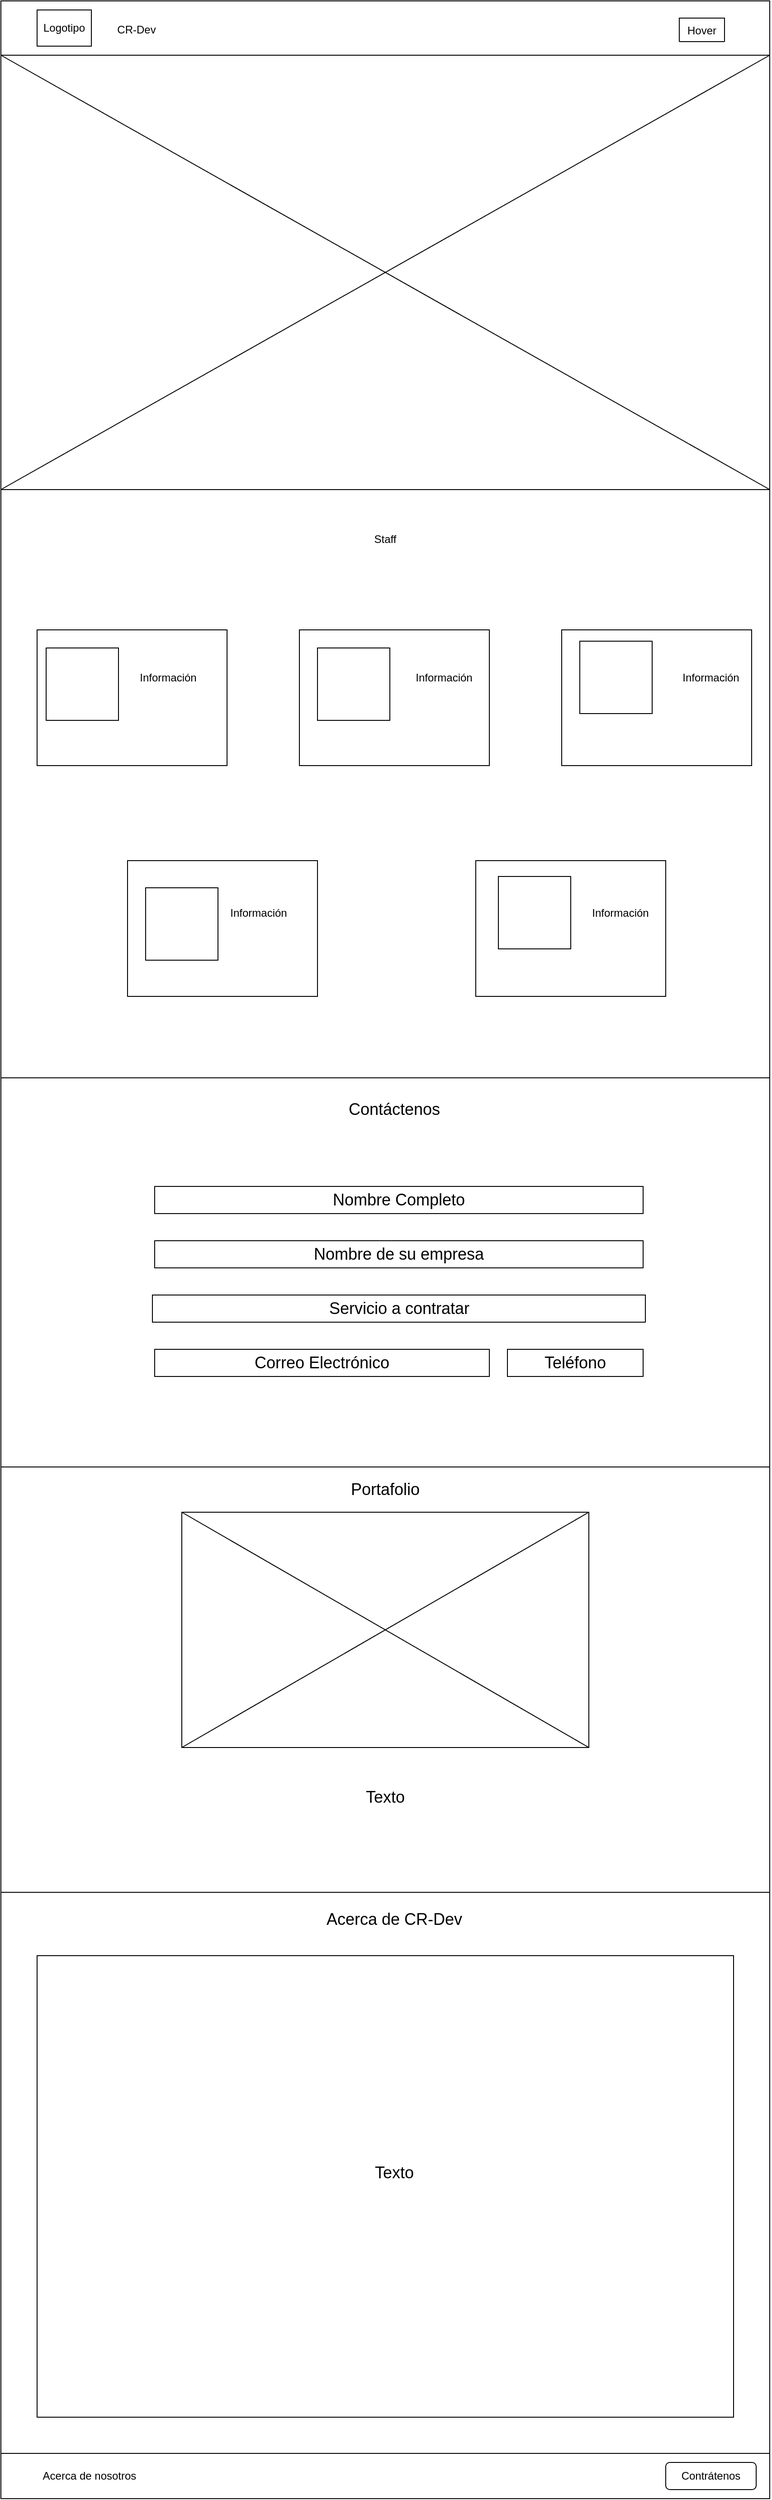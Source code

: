 <mxfile version="19.0.3" type="device"><diagram id="ePgAnol_d9ruSeDLIOE7" name="Página-1"><mxGraphModel dx="1278" dy="641" grid="1" gridSize="10" guides="1" tooltips="1" connect="1" arrows="1" fold="1" page="1" pageScale="1" pageWidth="827" pageHeight="1169" math="0" shadow="0"><root><mxCell id="0"/><mxCell id="1" parent="0"/><mxCell id="7AWssKxvSoz5bympUw92-2" value="" style="rounded=0;whiteSpace=wrap;html=1;" vertex="1" parent="1"><mxGeometry x="50" y="40" width="850" height="60" as="geometry"/></mxCell><mxCell id="7AWssKxvSoz5bympUw92-86" value="" style="rounded=0;whiteSpace=wrap;html=1;fontSize=18;" vertex="1" parent="1"><mxGeometry x="50" y="580" width="850" height="650" as="geometry"/></mxCell><mxCell id="7AWssKxvSoz5bympUw92-1" value="" style="rounded=0;whiteSpace=wrap;html=1;" vertex="1" parent="1"><mxGeometry x="50" y="40" width="850" height="2760" as="geometry"/></mxCell><mxCell id="7AWssKxvSoz5bympUw92-83" value="" style="rounded=0;whiteSpace=wrap;html=1;fontSize=18;" vertex="1" parent="1"><mxGeometry x="50" y="1230" width="850" height="430" as="geometry"/></mxCell><mxCell id="7AWssKxvSoz5bympUw92-4" value="Logotipo" style="rounded=0;whiteSpace=wrap;html=1;" vertex="1" parent="1"><mxGeometry x="90" y="50" width="60" height="40" as="geometry"/></mxCell><mxCell id="7AWssKxvSoz5bympUw92-15" value="CR-Dev" style="text;html=1;strokeColor=none;fillColor=none;align=center;verticalAlign=middle;whiteSpace=wrap;rounded=0;" vertex="1" parent="1"><mxGeometry x="170" y="57" width="60" height="30" as="geometry"/></mxCell><mxCell id="7AWssKxvSoz5bympUw92-18" value="" style="rounded=0;whiteSpace=wrap;html=1;" vertex="1" parent="1"><mxGeometry x="50" y="2750" width="850" height="50" as="geometry"/></mxCell><mxCell id="7AWssKxvSoz5bympUw92-21" value="Acerca de nosotros" style="text;html=1;strokeColor=none;fillColor=none;align=center;verticalAlign=middle;whiteSpace=wrap;rounded=0;" vertex="1" parent="1"><mxGeometry x="77.5" y="2760" width="140" height="30" as="geometry"/></mxCell><mxCell id="7AWssKxvSoz5bympUw92-25" value="Contrátenos" style="rounded=1;whiteSpace=wrap;html=1;" vertex="1" parent="1"><mxGeometry x="785" y="2760" width="100" height="30" as="geometry"/></mxCell><mxCell id="7AWssKxvSoz5bympUw92-26" value="Hover" style="swimlane;fontStyle=0;childLayout=stackLayout;horizontal=1;startSize=26;fillColor=none;horizontalStack=0;resizeParent=1;resizeParentMax=0;resizeLast=0;collapsible=1;marginBottom=0;" vertex="1" collapsed="1" parent="1"><mxGeometry x="800" y="59" width="50" height="26" as="geometry"><mxRectangle x="800" y="59" width="140" height="130" as="alternateBounds"/></mxGeometry></mxCell><mxCell id="7AWssKxvSoz5bympUw92-27" value="Staff" style="text;strokeColor=none;fillColor=none;align=left;verticalAlign=top;spacingLeft=4;spacingRight=4;overflow=hidden;rotatable=0;points=[[0,0.5],[1,0.5]];portConstraint=eastwest;" vertex="1" parent="7AWssKxvSoz5bympUw92-26"><mxGeometry y="26" width="140" height="26" as="geometry"/></mxCell><mxCell id="7AWssKxvSoz5bympUw92-28" value="Acerca de nosotros" style="text;strokeColor=none;fillColor=none;align=left;verticalAlign=top;spacingLeft=4;spacingRight=4;overflow=hidden;rotatable=0;points=[[0,0.5],[1,0.5]];portConstraint=eastwest;" vertex="1" parent="7AWssKxvSoz5bympUw92-26"><mxGeometry y="52" width="140" height="26" as="geometry"/></mxCell><mxCell id="7AWssKxvSoz5bympUw92-29" value="Portafolio&#10;" style="text;strokeColor=none;fillColor=none;align=left;verticalAlign=top;spacingLeft=4;spacingRight=4;overflow=hidden;rotatable=0;points=[[0,0.5],[1,0.5]];portConstraint=eastwest;" vertex="1" parent="7AWssKxvSoz5bympUw92-26"><mxGeometry y="78" width="140" height="26" as="geometry"/></mxCell><mxCell id="7AWssKxvSoz5bympUw92-30" value="Servicios" style="text;strokeColor=none;fillColor=none;align=left;verticalAlign=top;spacingLeft=4;spacingRight=4;overflow=hidden;rotatable=0;points=[[0,0.5],[1,0.5]];portConstraint=eastwest;" vertex="1" parent="7AWssKxvSoz5bympUw92-26"><mxGeometry y="104" width="140" height="26" as="geometry"/></mxCell><mxCell id="7AWssKxvSoz5bympUw92-32" value="" style="rounded=0;whiteSpace=wrap;html=1;" vertex="1" parent="1"><mxGeometry x="50" y="100" width="850" height="480" as="geometry"/></mxCell><mxCell id="7AWssKxvSoz5bympUw92-34" value="" style="endArrow=none;html=1;rounded=0;entryX=1;entryY=0;entryDx=0;entryDy=0;exitX=0;exitY=1;exitDx=0;exitDy=0;" edge="1" parent="1" source="7AWssKxvSoz5bympUw92-32" target="7AWssKxvSoz5bympUw92-32"><mxGeometry width="50" height="50" relative="1" as="geometry"><mxPoint x="490" y="250" as="sourcePoint"/><mxPoint x="540" y="200" as="targetPoint"/></mxGeometry></mxCell><mxCell id="7AWssKxvSoz5bympUw92-35" value="" style="endArrow=none;html=1;rounded=0;entryX=0;entryY=0;entryDx=0;entryDy=0;exitX=1;exitY=1;exitDx=0;exitDy=0;" edge="1" parent="1" source="7AWssKxvSoz5bympUw92-32" target="7AWssKxvSoz5bympUw92-32"><mxGeometry width="50" height="50" relative="1" as="geometry"><mxPoint x="490" y="250" as="sourcePoint"/><mxPoint x="540" y="200" as="targetPoint"/></mxGeometry></mxCell><mxCell id="7AWssKxvSoz5bympUw92-42" value="Staff" style="text;html=1;strokeColor=none;fillColor=none;align=center;verticalAlign=middle;whiteSpace=wrap;rounded=0;" vertex="1" parent="1"><mxGeometry x="445" y="620" width="60" height="30" as="geometry"/></mxCell><mxCell id="7AWssKxvSoz5bympUw92-44" value="" style="rounded=0;whiteSpace=wrap;html=1;" vertex="1" parent="1"><mxGeometry x="90" y="735" width="210" height="150" as="geometry"/></mxCell><mxCell id="7AWssKxvSoz5bympUw92-45" value="" style="whiteSpace=wrap;html=1;aspect=fixed;" vertex="1" parent="1"><mxGeometry x="100" y="755" width="80" height="80" as="geometry"/></mxCell><mxCell id="7AWssKxvSoz5bympUw92-47" value="" style="rounded=0;whiteSpace=wrap;html=1;" vertex="1" parent="1"><mxGeometry x="380" y="735" width="210" height="150" as="geometry"/></mxCell><mxCell id="7AWssKxvSoz5bympUw92-48" value="" style="whiteSpace=wrap;html=1;aspect=fixed;" vertex="1" parent="1"><mxGeometry x="400" y="755" width="80" height="80" as="geometry"/></mxCell><mxCell id="7AWssKxvSoz5bympUw92-49" value="Información" style="text;html=1;strokeColor=none;fillColor=none;align=center;verticalAlign=middle;whiteSpace=wrap;rounded=0;" vertex="1" parent="1"><mxGeometry x="200" y="770" width="70" height="35" as="geometry"/></mxCell><mxCell id="7AWssKxvSoz5bympUw92-50" value="Información" style="text;html=1;strokeColor=none;fillColor=none;align=center;verticalAlign=middle;whiteSpace=wrap;rounded=0;" vertex="1" parent="1"><mxGeometry x="505" y="770" width="70" height="35" as="geometry"/></mxCell><mxCell id="7AWssKxvSoz5bympUw92-51" value="" style="rounded=0;whiteSpace=wrap;html=1;" vertex="1" parent="1"><mxGeometry x="670" y="735" width="210" height="150" as="geometry"/></mxCell><mxCell id="7AWssKxvSoz5bympUw92-52" value="" style="whiteSpace=wrap;html=1;aspect=fixed;" vertex="1" parent="1"><mxGeometry x="690" y="747.5" width="80" height="80" as="geometry"/></mxCell><mxCell id="7AWssKxvSoz5bympUw92-53" value="Información" style="text;html=1;strokeColor=none;fillColor=none;align=center;verticalAlign=middle;whiteSpace=wrap;rounded=0;" vertex="1" parent="1"><mxGeometry x="800" y="770" width="70" height="35" as="geometry"/></mxCell><mxCell id="7AWssKxvSoz5bympUw92-55" value="" style="rounded=0;whiteSpace=wrap;html=1;" vertex="1" parent="1"><mxGeometry x="190" y="990" width="210" height="150" as="geometry"/></mxCell><mxCell id="7AWssKxvSoz5bympUw92-56" value="" style="whiteSpace=wrap;html=1;aspect=fixed;" vertex="1" parent="1"><mxGeometry x="210" y="1020" width="80" height="80" as="geometry"/></mxCell><mxCell id="7AWssKxvSoz5bympUw92-57" value="Información" style="text;html=1;strokeColor=none;fillColor=none;align=center;verticalAlign=middle;whiteSpace=wrap;rounded=0;" vertex="1" parent="1"><mxGeometry x="300" y="1030" width="70" height="35" as="geometry"/></mxCell><mxCell id="7AWssKxvSoz5bympUw92-61" value="" style="rounded=0;whiteSpace=wrap;html=1;" vertex="1" parent="1"><mxGeometry x="575" y="990" width="210" height="150" as="geometry"/></mxCell><mxCell id="7AWssKxvSoz5bympUw92-62" value="" style="whiteSpace=wrap;html=1;aspect=fixed;" vertex="1" parent="1"><mxGeometry x="600" y="1007.5" width="80" height="80" as="geometry"/></mxCell><mxCell id="7AWssKxvSoz5bympUw92-63" value="Información" style="text;html=1;strokeColor=none;fillColor=none;align=center;verticalAlign=middle;whiteSpace=wrap;rounded=0;" vertex="1" parent="1"><mxGeometry x="700" y="1030" width="70" height="35" as="geometry"/></mxCell><mxCell id="7AWssKxvSoz5bympUw92-74" value="&lt;font style=&quot;font-size: 18px;&quot;&gt;Contáctenos&lt;/font&gt;" style="text;html=1;strokeColor=none;fillColor=none;align=center;verticalAlign=middle;whiteSpace=wrap;rounded=0;" vertex="1" parent="1"><mxGeometry x="386.25" y="1230" width="197.5" height="70" as="geometry"/></mxCell><mxCell id="7AWssKxvSoz5bympUw92-78" value="Nombre Completo" style="rounded=0;whiteSpace=wrap;html=1;fontSize=18;" vertex="1" parent="1"><mxGeometry x="220" y="1350" width="540" height="30" as="geometry"/></mxCell><mxCell id="7AWssKxvSoz5bympUw92-79" value="Nombre de su empresa" style="rounded=0;whiteSpace=wrap;html=1;fontSize=18;" vertex="1" parent="1"><mxGeometry x="220" y="1410" width="540" height="30" as="geometry"/></mxCell><mxCell id="7AWssKxvSoz5bympUw92-80" value="Servicio a contratar" style="rounded=0;whiteSpace=wrap;html=1;fontSize=18;" vertex="1" parent="1"><mxGeometry x="217.5" y="1470" width="545" height="30" as="geometry"/></mxCell><mxCell id="7AWssKxvSoz5bympUw92-81" value="Teléfono" style="rounded=0;whiteSpace=wrap;html=1;fontSize=18;" vertex="1" parent="1"><mxGeometry x="610" y="1530" width="150" height="30" as="geometry"/></mxCell><mxCell id="7AWssKxvSoz5bympUw92-82" value="Correo Electrónico" style="rounded=0;whiteSpace=wrap;html=1;fontSize=18;" vertex="1" parent="1"><mxGeometry x="220" y="1530" width="370" height="30" as="geometry"/></mxCell><mxCell id="7AWssKxvSoz5bympUw92-87" value="" style="rounded=0;whiteSpace=wrap;html=1;fontSize=18;" vertex="1" parent="1"><mxGeometry x="50" y="1660" width="850" height="470" as="geometry"/></mxCell><mxCell id="7AWssKxvSoz5bympUw92-88" value="Portafolio" style="text;html=1;strokeColor=none;fillColor=none;align=center;verticalAlign=middle;whiteSpace=wrap;rounded=0;fontSize=18;" vertex="1" parent="1"><mxGeometry x="425" y="1670" width="100" height="30" as="geometry"/></mxCell><mxCell id="7AWssKxvSoz5bympUw92-89" value="" style="rounded=0;whiteSpace=wrap;html=1;fontSize=18;" vertex="1" parent="1"><mxGeometry x="50" y="2130" width="850" height="620" as="geometry"/></mxCell><mxCell id="7AWssKxvSoz5bympUw92-90" value="Acerca de CR-Dev" style="text;html=1;strokeColor=none;fillColor=none;align=center;verticalAlign=middle;whiteSpace=wrap;rounded=0;fontSize=18;" vertex="1" parent="1"><mxGeometry x="365" y="2150" width="240" height="20" as="geometry"/></mxCell><mxCell id="7AWssKxvSoz5bympUw92-91" value="" style="rounded=0;whiteSpace=wrap;html=1;fontSize=18;" vertex="1" parent="1"><mxGeometry x="250" y="1710" width="450" height="260" as="geometry"/></mxCell><mxCell id="7AWssKxvSoz5bympUw92-92" value="" style="endArrow=none;html=1;rounded=0;fontSize=18;entryX=0;entryY=0;entryDx=0;entryDy=0;exitX=1;exitY=1;exitDx=0;exitDy=0;" edge="1" parent="1" source="7AWssKxvSoz5bympUw92-91" target="7AWssKxvSoz5bympUw92-91"><mxGeometry width="50" height="50" relative="1" as="geometry"><mxPoint x="520" y="2010" as="sourcePoint"/><mxPoint x="570" y="1960" as="targetPoint"/></mxGeometry></mxCell><mxCell id="7AWssKxvSoz5bympUw92-93" value="" style="endArrow=none;html=1;rounded=0;fontSize=18;entryX=1;entryY=0;entryDx=0;entryDy=0;exitX=0;exitY=1;exitDx=0;exitDy=0;" edge="1" parent="1" source="7AWssKxvSoz5bympUw92-91" target="7AWssKxvSoz5bympUw92-91"><mxGeometry width="50" height="50" relative="1" as="geometry"><mxPoint x="520" y="2010" as="sourcePoint"/><mxPoint x="570" y="1960" as="targetPoint"/></mxGeometry></mxCell><mxCell id="7AWssKxvSoz5bympUw92-94" value="Texto" style="text;html=1;strokeColor=none;fillColor=none;align=center;verticalAlign=middle;whiteSpace=wrap;rounded=0;fontSize=18;" vertex="1" parent="1"><mxGeometry x="445" y="2010" width="60" height="30" as="geometry"/></mxCell><mxCell id="7AWssKxvSoz5bympUw92-95" value="" style="rounded=0;whiteSpace=wrap;html=1;fontSize=18;" vertex="1" parent="1"><mxGeometry x="90" y="2200" width="770" height="510" as="geometry"/></mxCell><mxCell id="7AWssKxvSoz5bympUw92-96" value="Texto" style="text;html=1;strokeColor=none;fillColor=none;align=center;verticalAlign=middle;whiteSpace=wrap;rounded=0;fontSize=18;" vertex="1" parent="1"><mxGeometry x="455" y="2425" width="60" height="30" as="geometry"/></mxCell></root></mxGraphModel></diagram></mxfile>